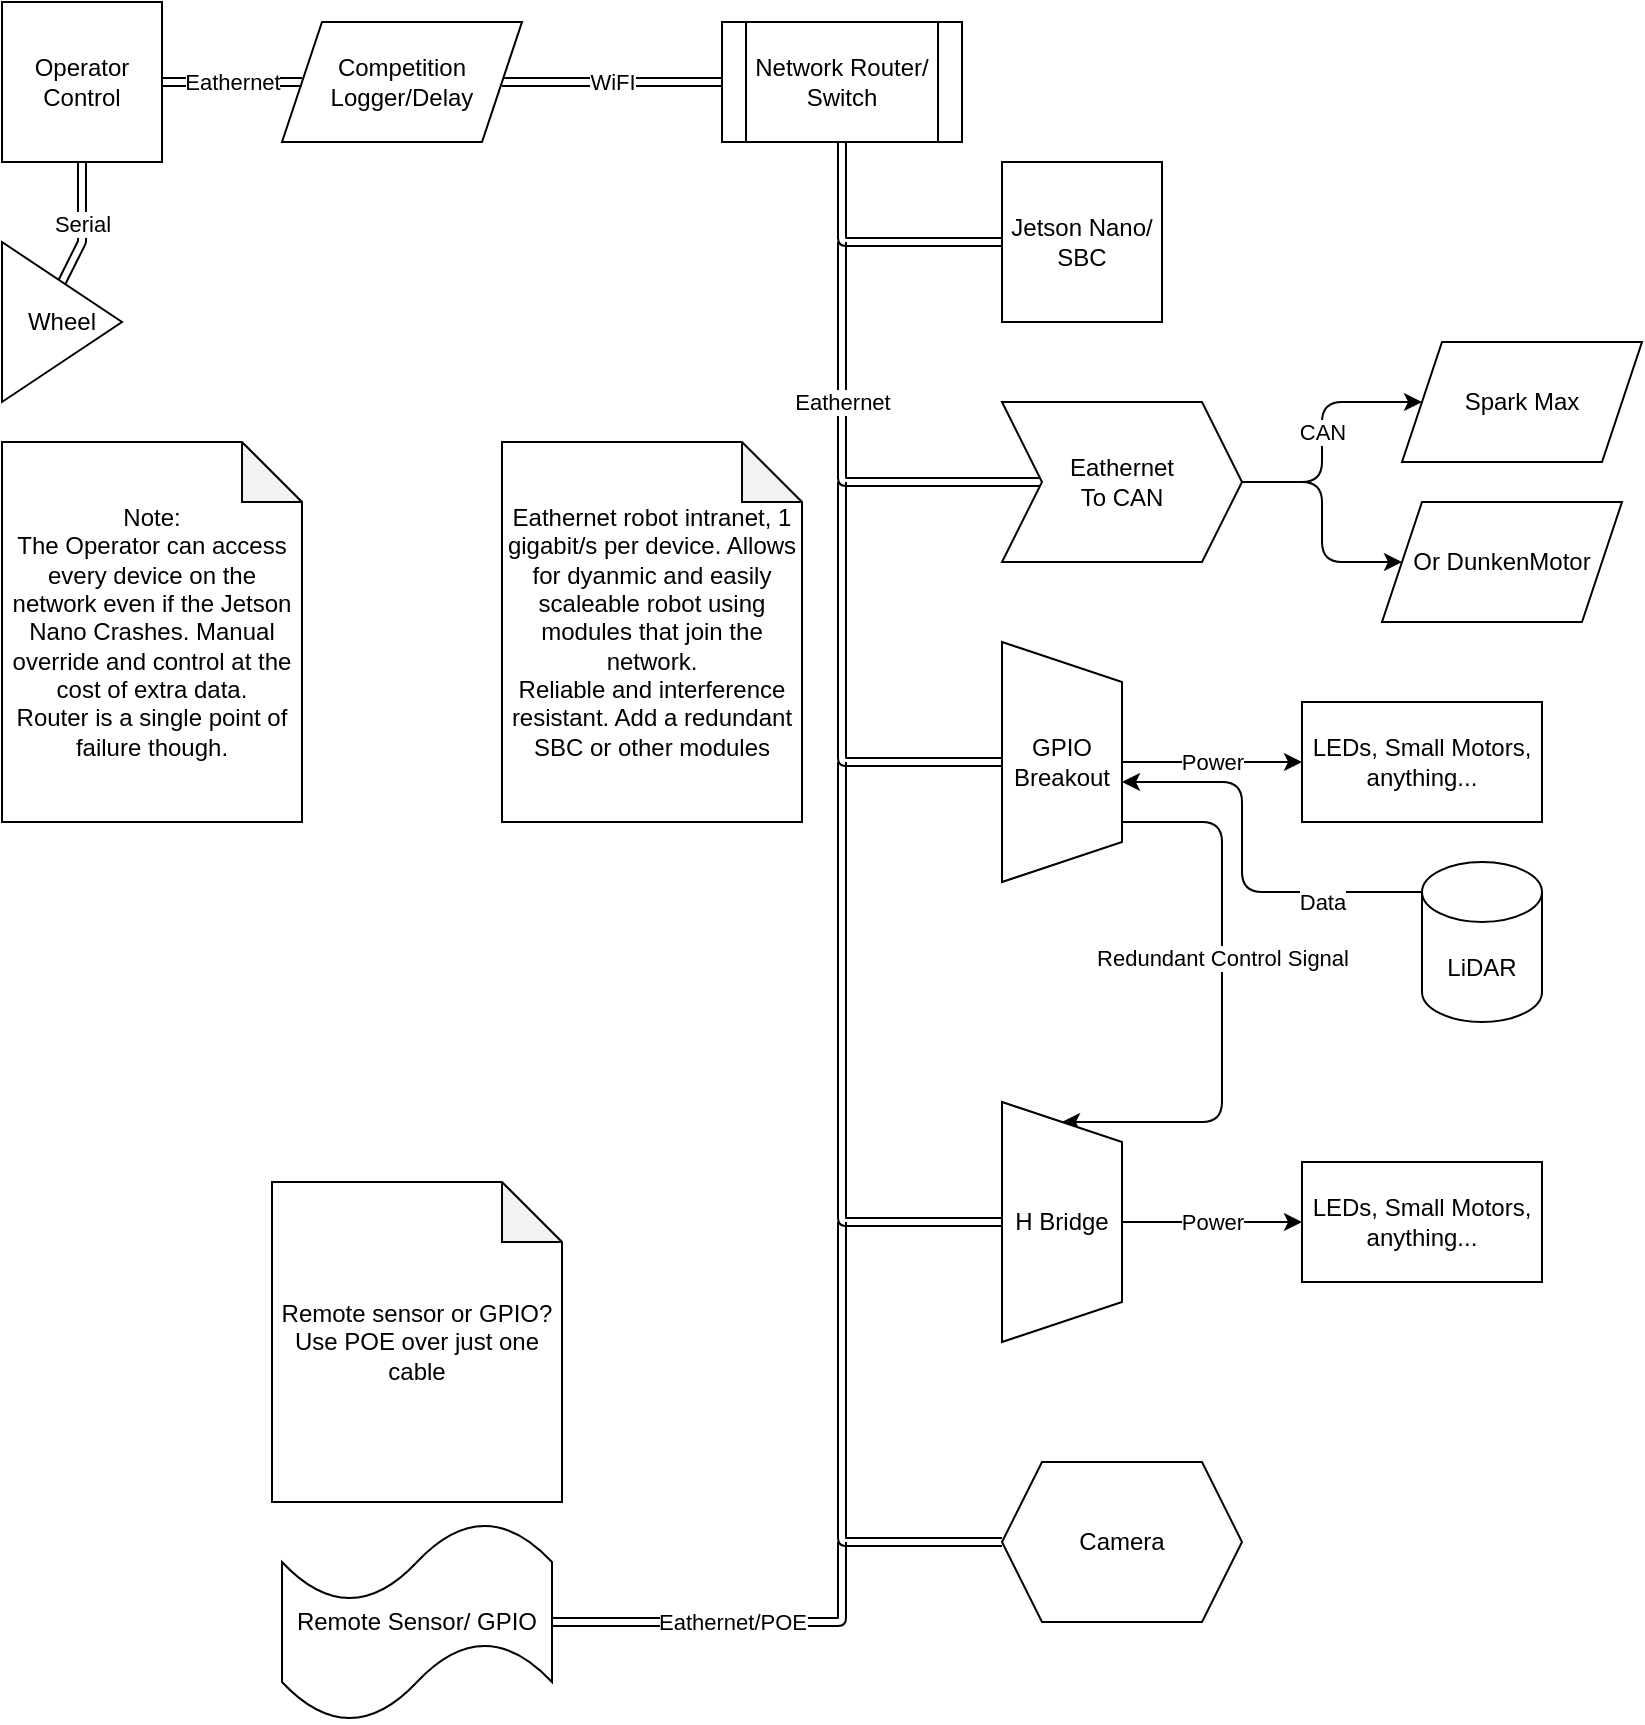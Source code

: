 <mxfile>
    <diagram id="CNZlr1hofEI5NW647Oom" name="Page-1">
        <mxGraphModel dx="816" dy="422" grid="1" gridSize="10" guides="1" tooltips="1" connect="1" arrows="1" fold="1" page="1" pageScale="1" pageWidth="850" pageHeight="1100" math="0" shadow="0">
            <root>
                <mxCell id="0"/>
                <mxCell id="1" parent="0"/>
                <mxCell id="12" style="edgeStyle=none;shape=link;html=1;exitX=0.5;exitY=1;exitDx=0;exitDy=0;entryX=0;entryY=0.5;entryDx=0;entryDy=0;" parent="1" source="2" target="11" edge="1">
                    <mxGeometry relative="1" as="geometry">
                        <Array as="points">
                            <mxPoint x="435" y="130"/>
                        </Array>
                    </mxGeometry>
                </mxCell>
                <mxCell id="2" value="Network Router/&lt;br&gt;Switch" style="shape=process;whiteSpace=wrap;html=1;backgroundOutline=1;" parent="1" vertex="1">
                    <mxGeometry x="375" y="20" width="120" height="60" as="geometry"/>
                </mxCell>
                <mxCell id="10" value="WiFI" style="edgeStyle=none;shape=link;html=1;exitX=1;exitY=0.5;exitDx=0;exitDy=0;entryX=0;entryY=0.5;entryDx=0;entryDy=0;" parent="1" source="3" target="2" edge="1">
                    <mxGeometry relative="1" as="geometry"/>
                </mxCell>
                <mxCell id="3" value="Competition&lt;br&gt;Logger/Delay" style="shape=parallelogram;perimeter=parallelogramPerimeter;whiteSpace=wrap;html=1;fixedSize=1;" parent="1" vertex="1">
                    <mxGeometry x="155" y="20" width="120" height="60" as="geometry"/>
                </mxCell>
                <mxCell id="7" value="Eathernet" style="edgeStyle=none;shape=link;html=1;exitX=1;exitY=0.5;exitDx=0;exitDy=0;entryX=0;entryY=0.5;entryDx=0;entryDy=0;" parent="1" source="4" target="3" edge="1">
                    <mxGeometry relative="1" as="geometry"/>
                </mxCell>
                <mxCell id="4" value="Operator&lt;br&gt;Control" style="whiteSpace=wrap;html=1;aspect=fixed;" parent="1" vertex="1">
                    <mxGeometry x="15" y="10" width="80" height="80" as="geometry"/>
                </mxCell>
                <mxCell id="6" value="Serial" style="edgeStyle=none;shape=link;html=1;exitX=0.5;exitY=0;exitDx=0;exitDy=0;entryX=0.5;entryY=1;entryDx=0;entryDy=0;" parent="1" source="5" target="4" edge="1">
                    <mxGeometry relative="1" as="geometry">
                        <Array as="points">
                            <mxPoint x="55" y="130"/>
                        </Array>
                    </mxGeometry>
                </mxCell>
                <mxCell id="5" value="Wheel" style="triangle;whiteSpace=wrap;html=1;" parent="1" vertex="1">
                    <mxGeometry x="15" y="130" width="60" height="80" as="geometry"/>
                </mxCell>
                <mxCell id="11" value="Jetson Nano/&lt;br&gt;SBC" style="whiteSpace=wrap;html=1;aspect=fixed;" parent="1" vertex="1">
                    <mxGeometry x="515" y="90" width="80" height="80" as="geometry"/>
                </mxCell>
                <mxCell id="14" value="Eathernet" style="edgeStyle=none;shape=link;html=1;exitX=0;exitY=0.5;exitDx=0;exitDy=0;" parent="1" source="13" edge="1">
                    <mxGeometry x="0.273" relative="1" as="geometry">
                        <mxPoint x="435" y="130" as="targetPoint"/>
                        <Array as="points">
                            <mxPoint x="435" y="250"/>
                        </Array>
                        <mxPoint as="offset"/>
                    </mxGeometry>
                </mxCell>
                <mxCell id="18" value="CAN" style="edgeStyle=none;html=1;exitX=1;exitY=0.5;exitDx=0;exitDy=0;entryX=0;entryY=0.5;entryDx=0;entryDy=0;" parent="1" source="13" target="15" edge="1">
                    <mxGeometry relative="1" as="geometry">
                        <Array as="points">
                            <mxPoint x="675" y="250"/>
                            <mxPoint x="675" y="210"/>
                        </Array>
                    </mxGeometry>
                </mxCell>
                <mxCell id="19" style="edgeStyle=none;html=1;exitX=1;exitY=0.5;exitDx=0;exitDy=0;entryX=0;entryY=0.5;entryDx=0;entryDy=0;" parent="1" source="13" target="16" edge="1">
                    <mxGeometry relative="1" as="geometry">
                        <Array as="points">
                            <mxPoint x="675" y="250"/>
                            <mxPoint x="675" y="290"/>
                        </Array>
                    </mxGeometry>
                </mxCell>
                <mxCell id="13" value="Eathernet&lt;br&gt;To CAN" style="shape=step;perimeter=stepPerimeter;whiteSpace=wrap;html=1;fixedSize=1;" parent="1" vertex="1">
                    <mxGeometry x="515" y="210" width="120" height="80" as="geometry"/>
                </mxCell>
                <mxCell id="15" value="Spark Max" style="shape=parallelogram;perimeter=parallelogramPerimeter;whiteSpace=wrap;html=1;fixedSize=1;" parent="1" vertex="1">
                    <mxGeometry x="715" y="180" width="120" height="60" as="geometry"/>
                </mxCell>
                <mxCell id="16" value="Or DunkenMotor" style="shape=parallelogram;perimeter=parallelogramPerimeter;whiteSpace=wrap;html=1;fixedSize=1;" parent="1" vertex="1">
                    <mxGeometry x="705" y="260" width="120" height="60" as="geometry"/>
                </mxCell>
                <mxCell id="21" value="Power" style="edgeStyle=none;html=1;exitX=0.5;exitY=0;exitDx=0;exitDy=0;" parent="1" source="20" edge="1">
                    <mxGeometry relative="1" as="geometry">
                        <mxPoint x="665" y="390" as="targetPoint"/>
                    </mxGeometry>
                </mxCell>
                <mxCell id="26" style="edgeStyle=none;shape=link;html=1;exitX=0.5;exitY=1;exitDx=0;exitDy=0;" parent="1" source="20" edge="1">
                    <mxGeometry relative="1" as="geometry">
                        <mxPoint x="435" y="250" as="targetPoint"/>
                        <Array as="points">
                            <mxPoint x="435" y="390"/>
                        </Array>
                    </mxGeometry>
                </mxCell>
                <mxCell id="28" value="Redundant Control Signal" style="edgeStyle=none;html=1;exitX=0.75;exitY=0;exitDx=0;exitDy=0;entryX=0;entryY=0.5;entryDx=0;entryDy=0;" parent="1" source="20" target="24" edge="1">
                    <mxGeometry x="-0.158" relative="1" as="geometry">
                        <Array as="points">
                            <mxPoint x="625" y="420"/>
                            <mxPoint x="625" y="570"/>
                        </Array>
                        <mxPoint as="offset"/>
                    </mxGeometry>
                </mxCell>
                <mxCell id="20" value="GPIO&lt;br&gt;Breakout" style="shape=trapezoid;perimeter=trapezoidPerimeter;whiteSpace=wrap;html=1;fixedSize=1;direction=south;" parent="1" vertex="1">
                    <mxGeometry x="515" y="330" width="60" height="120" as="geometry"/>
                </mxCell>
                <mxCell id="22" value="LEDs, Small Motors,&lt;br&gt;anything..." style="rounded=0;whiteSpace=wrap;html=1;" parent="1" vertex="1">
                    <mxGeometry x="665" y="360" width="120" height="60" as="geometry"/>
                </mxCell>
                <mxCell id="23" value="Power" style="edgeStyle=none;html=1;exitX=0.5;exitY=0;exitDx=0;exitDy=0;" parent="1" source="24" edge="1">
                    <mxGeometry relative="1" as="geometry">
                        <mxPoint x="665" y="620" as="targetPoint"/>
                    </mxGeometry>
                </mxCell>
                <mxCell id="27" style="edgeStyle=none;shape=link;html=1;exitX=0.5;exitY=1;exitDx=0;exitDy=0;" parent="1" source="24" edge="1">
                    <mxGeometry relative="1" as="geometry">
                        <mxPoint x="435" y="390" as="targetPoint"/>
                        <Array as="points">
                            <mxPoint x="435" y="620"/>
                        </Array>
                    </mxGeometry>
                </mxCell>
                <mxCell id="24" value="H Bridge" style="shape=trapezoid;perimeter=trapezoidPerimeter;whiteSpace=wrap;html=1;fixedSize=1;direction=south;" parent="1" vertex="1">
                    <mxGeometry x="515" y="560" width="60" height="120" as="geometry"/>
                </mxCell>
                <mxCell id="25" value="LEDs, Small Motors,&lt;br&gt;anything..." style="rounded=0;whiteSpace=wrap;html=1;" parent="1" vertex="1">
                    <mxGeometry x="665" y="590" width="120" height="60" as="geometry"/>
                </mxCell>
                <mxCell id="31" value="Data" style="edgeStyle=none;html=1;exitX=0;exitY=0;exitDx=0;exitDy=15;exitPerimeter=0;" parent="1" source="30" edge="1">
                    <mxGeometry x="-0.512" y="5" relative="1" as="geometry">
                        <mxPoint x="575" y="400" as="targetPoint"/>
                        <Array as="points">
                            <mxPoint x="635" y="455"/>
                            <mxPoint x="635" y="400"/>
                        </Array>
                        <mxPoint as="offset"/>
                    </mxGeometry>
                </mxCell>
                <mxCell id="30" value="LiDAR" style="shape=cylinder3;whiteSpace=wrap;html=1;boundedLbl=1;backgroundOutline=1;size=15;" parent="1" vertex="1">
                    <mxGeometry x="725" y="440" width="60" height="80" as="geometry"/>
                </mxCell>
                <mxCell id="33" style="edgeStyle=none;shape=link;html=1;exitX=0;exitY=0.5;exitDx=0;exitDy=0;" parent="1" source="32" edge="1">
                    <mxGeometry relative="1" as="geometry">
                        <mxPoint x="435" y="620" as="targetPoint"/>
                        <Array as="points">
                            <mxPoint x="435" y="780"/>
                        </Array>
                    </mxGeometry>
                </mxCell>
                <mxCell id="32" value="Camera" style="shape=hexagon;perimeter=hexagonPerimeter2;whiteSpace=wrap;html=1;fixedSize=1;" parent="1" vertex="1">
                    <mxGeometry x="515" y="740" width="120" height="80" as="geometry"/>
                </mxCell>
                <mxCell id="34" value="Note:&lt;br&gt;The Operator can access every device on the network even if the Jetson Nano Crashes. Manual override and control at the cost of extra data.&lt;br&gt;Router is a single point of failure though." style="shape=note;whiteSpace=wrap;html=1;backgroundOutline=1;darkOpacity=0.05;" parent="1" vertex="1">
                    <mxGeometry x="15" y="230" width="150" height="190" as="geometry"/>
                </mxCell>
                <mxCell id="35" value="Eathernet robot intranet, 1 gigabit/s per device. Allows for dyanmic and easily scaleable robot using modules that join the network.&lt;br&gt;Reliable and interference resistant. Add a redundant SBC or other modules" style="shape=note;whiteSpace=wrap;html=1;backgroundOutline=1;darkOpacity=0.05;" parent="1" vertex="1">
                    <mxGeometry x="265" y="230" width="150" height="190" as="geometry"/>
                </mxCell>
                <mxCell id="37" value="Eathernet/POE" style="edgeStyle=none;shape=link;html=1;exitX=1;exitY=0.5;exitDx=0;exitDy=0;exitPerimeter=0;" parent="1" edge="1">
                    <mxGeometry relative="1" as="geometry">
                        <mxPoint x="435" y="780" as="targetPoint"/>
                        <mxPoint x="285.0" y="820.0" as="sourcePoint"/>
                        <Array as="points">
                            <mxPoint x="435" y="820"/>
                        </Array>
                    </mxGeometry>
                </mxCell>
                <mxCell id="36" value="Remote Sensor/ GPIO" style="shape=tape;whiteSpace=wrap;html=1;" parent="1" vertex="1">
                    <mxGeometry x="155" y="770" width="135" height="100" as="geometry"/>
                </mxCell>
                <mxCell id="38" value="Remote sensor or GPIO?&lt;br&gt;Use POE over just one&lt;br&gt;cable" style="shape=note;whiteSpace=wrap;html=1;backgroundOutline=1;darkOpacity=0.05;" parent="1" vertex="1">
                    <mxGeometry x="150" y="600" width="145" height="160" as="geometry"/>
                </mxCell>
            </root>
        </mxGraphModel>
    </diagram>
</mxfile>
